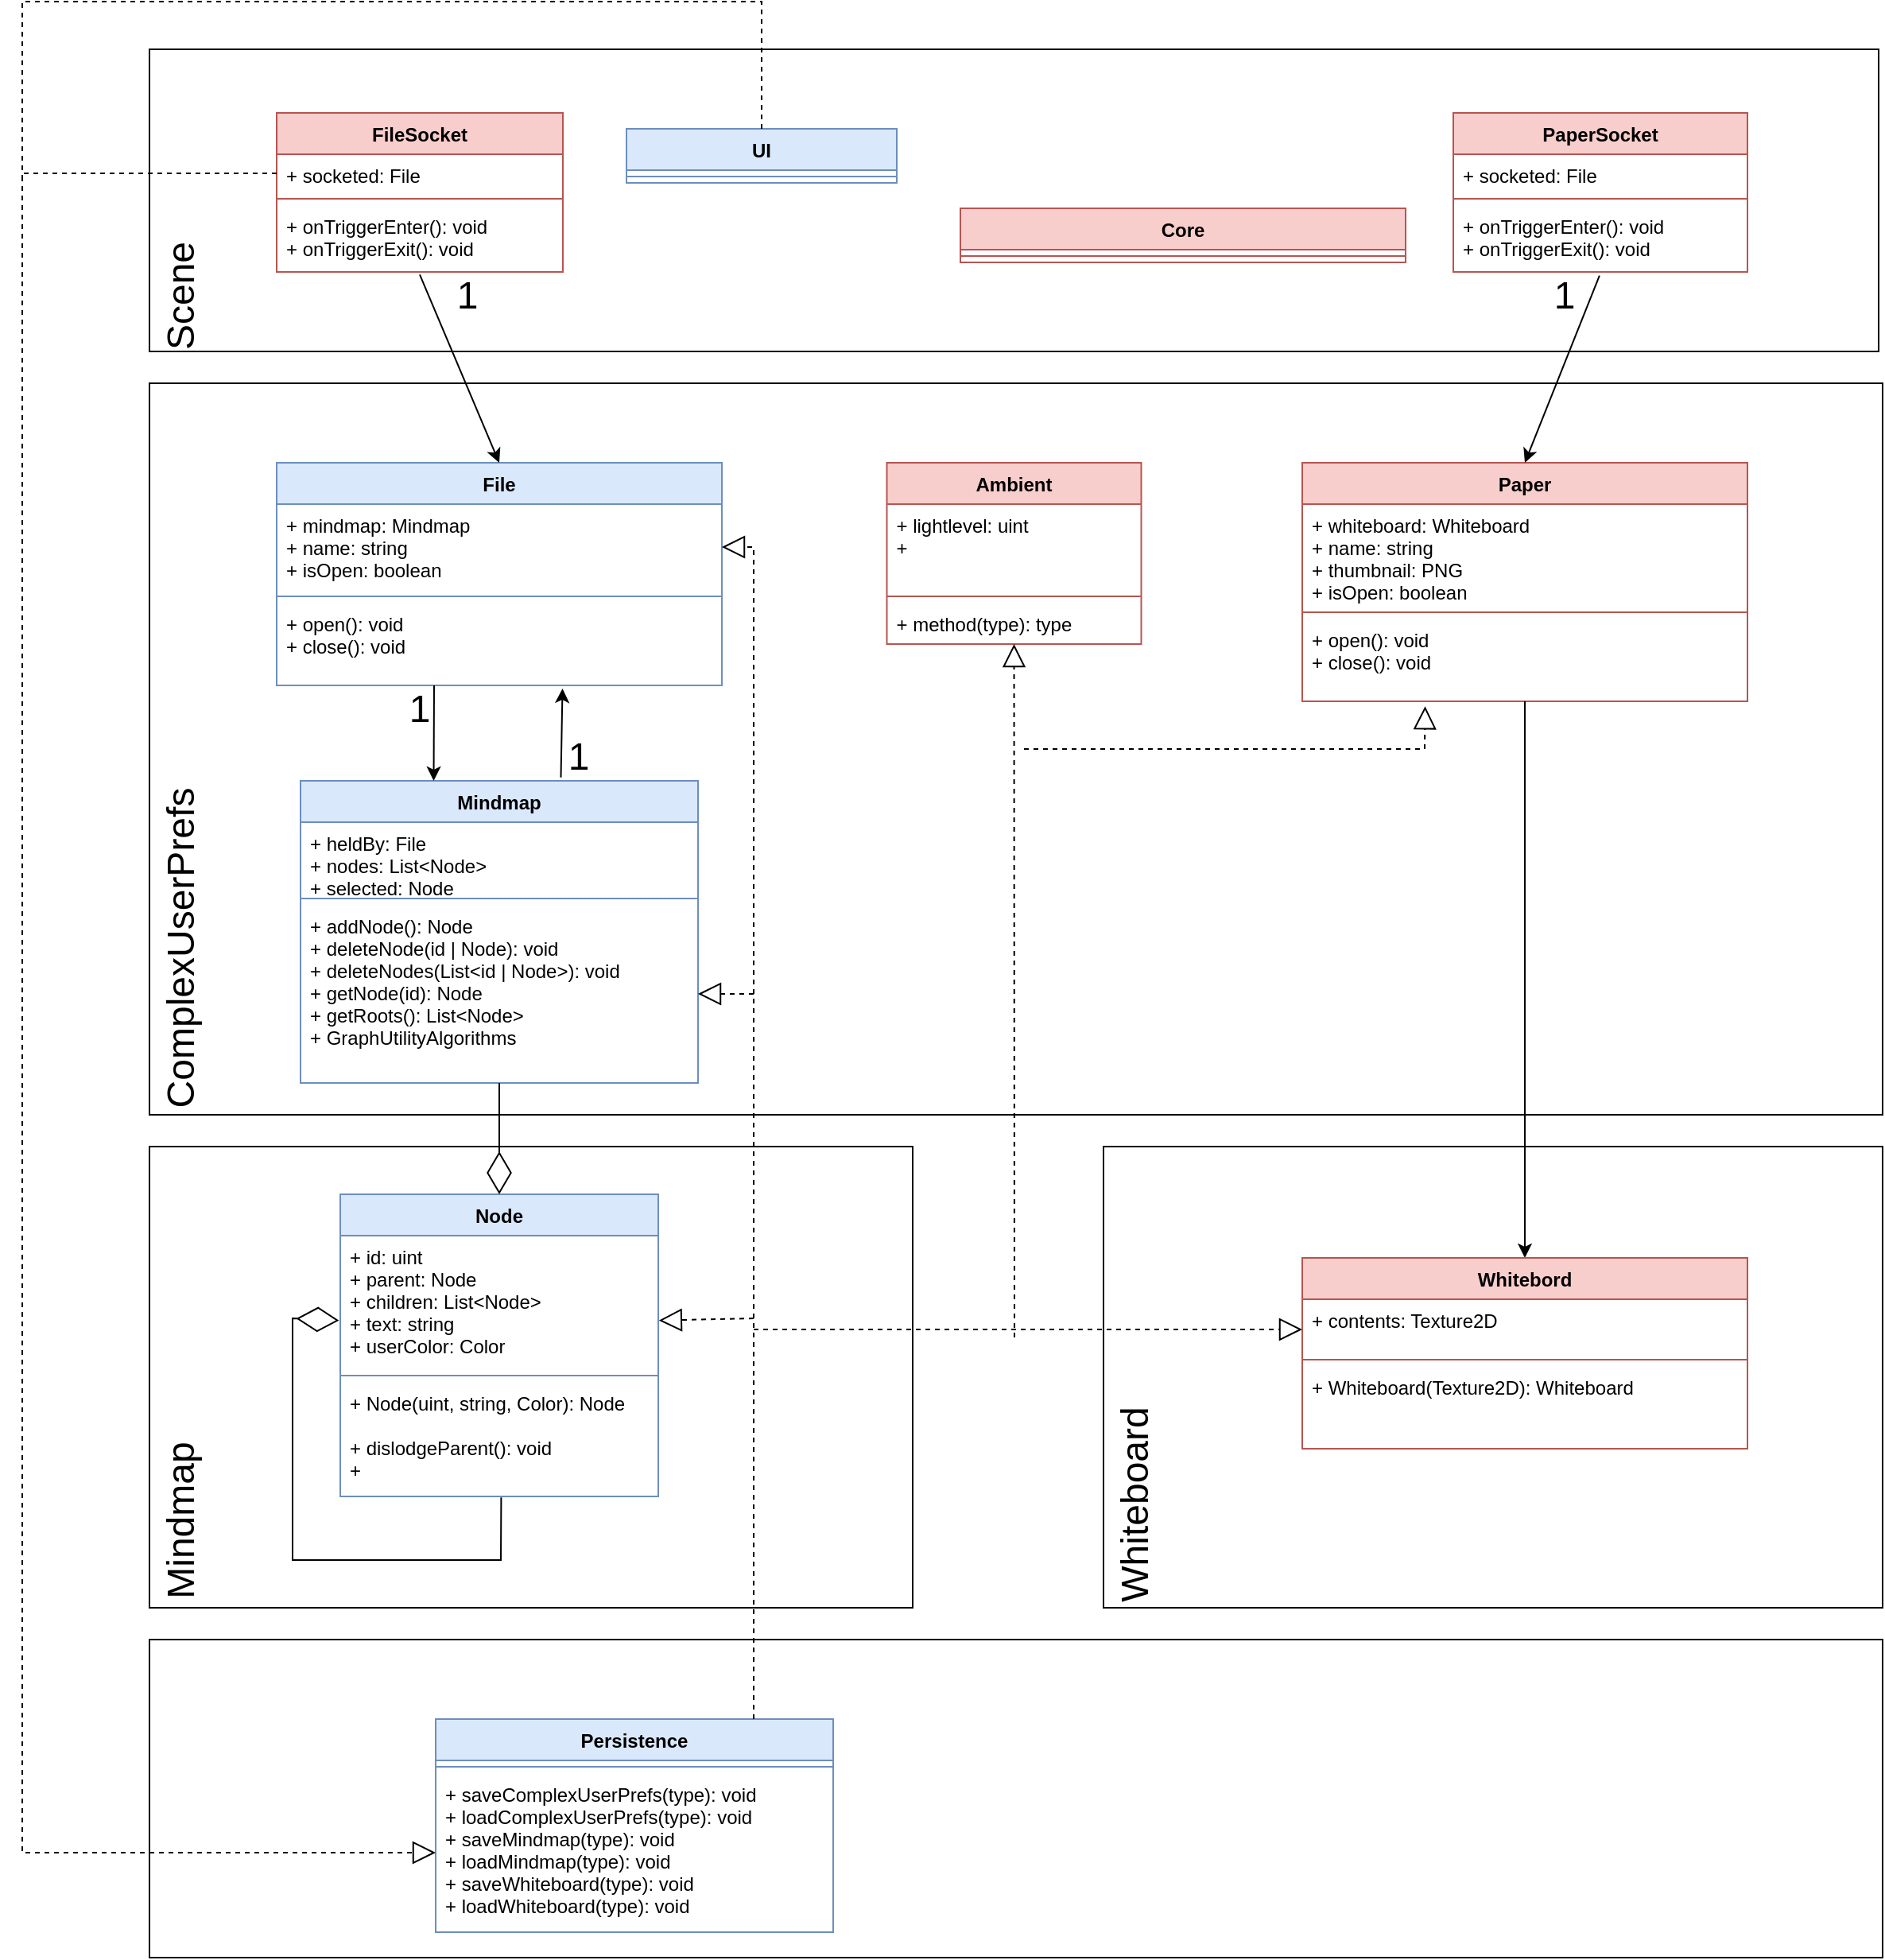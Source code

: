 <mxfile version="20.8.16" type="device"><diagram name="Page-1" id="mqAECYGjaY4dFvZfZRNL"><mxGraphModel dx="1990" dy="1212" grid="1" gridSize="10" guides="1" tooltips="1" connect="1" arrows="1" fold="1" page="0" pageScale="1" pageWidth="1200" pageHeight="1920" math="0" shadow="0"><root><mxCell id="0"/><mxCell id="1" parent="0"/><mxCell id="bg4pKxaZYNt5qQSzROH3-99" value="" style="rounded=0;whiteSpace=wrap;html=1;fontSize=12;" parent="1" vertex="1"><mxGeometry x="40" y="1060" width="1090" height="200" as="geometry"/></mxCell><mxCell id="bg4pKxaZYNt5qQSzROH3-43" value="" style="rounded=0;whiteSpace=wrap;html=1;fontSize=24;" parent="1" vertex="1"><mxGeometry x="40" y="750" width="480" height="290" as="geometry"/></mxCell><mxCell id="bg4pKxaZYNt5qQSzROH3-41" value="" style="rounded=0;whiteSpace=wrap;html=1;fontSize=24;" parent="1" vertex="1"><mxGeometry x="40" y="270" width="1090" height="460" as="geometry"/></mxCell><mxCell id="bg4pKxaZYNt5qQSzROH3-39" value="" style="rounded=0;whiteSpace=wrap;html=1;fontSize=24;" parent="1" vertex="1"><mxGeometry x="40" y="60" width="1087.5" height="190" as="geometry"/></mxCell><mxCell id="bg4pKxaZYNt5qQSzROH3-1" value="Persistence" style="swimlane;fontStyle=1;align=center;verticalAlign=top;childLayout=stackLayout;horizontal=1;startSize=26;horizontalStack=0;resizeParent=1;resizeParentMax=0;resizeLast=0;collapsible=1;marginBottom=0;fillColor=#dae8fc;strokeColor=#6c8ebf;" parent="1" vertex="1"><mxGeometry x="220" y="1110" width="250" height="134" as="geometry"/></mxCell><mxCell id="bg4pKxaZYNt5qQSzROH3-3" value="" style="line;strokeWidth=1;fillColor=none;align=left;verticalAlign=middle;spacingTop=-1;spacingLeft=3;spacingRight=3;rotatable=0;labelPosition=right;points=[];portConstraint=eastwest;strokeColor=inherit;" parent="bg4pKxaZYNt5qQSzROH3-1" vertex="1"><mxGeometry y="26" width="250" height="8" as="geometry"/></mxCell><mxCell id="bg4pKxaZYNt5qQSzROH3-4" value="+ saveComplexUserPrefs(type): void&#10;+ loadComplexUserPrefs(type): void&#10;+ saveMindmap(type): void&#10;+ loadMindmap(type): void&#10;+ saveWhiteboard(type): void&#10;+ loadWhiteboard(type): void" style="text;strokeColor=none;fillColor=none;align=left;verticalAlign=top;spacingLeft=4;spacingRight=4;overflow=hidden;rotatable=0;points=[[0,0.5],[1,0.5]];portConstraint=eastwest;" parent="bg4pKxaZYNt5qQSzROH3-1" vertex="1"><mxGeometry y="34" width="250" height="100" as="geometry"/></mxCell><mxCell id="bg4pKxaZYNt5qQSzROH3-5" value="File" style="swimlane;fontStyle=1;align=center;verticalAlign=top;childLayout=stackLayout;horizontal=1;startSize=26;horizontalStack=0;resizeParent=1;resizeParentMax=0;resizeLast=0;collapsible=1;marginBottom=0;fillColor=#dae8fc;strokeColor=#6c8ebf;" parent="1" vertex="1"><mxGeometry x="120" y="320" width="280" height="140" as="geometry"/></mxCell><mxCell id="bg4pKxaZYNt5qQSzROH3-6" value="+ mindmap: Mindmap&#10;+ name: string&#10;+ isOpen: boolean&#10;" style="text;strokeColor=none;fillColor=none;align=left;verticalAlign=top;spacingLeft=4;spacingRight=4;overflow=hidden;rotatable=0;points=[[0,0.5],[1,0.5]];portConstraint=eastwest;" parent="bg4pKxaZYNt5qQSzROH3-5" vertex="1"><mxGeometry y="26" width="280" height="54" as="geometry"/></mxCell><mxCell id="bg4pKxaZYNt5qQSzROH3-7" value="" style="line;strokeWidth=1;fillColor=none;align=left;verticalAlign=middle;spacingTop=-1;spacingLeft=3;spacingRight=3;rotatable=0;labelPosition=right;points=[];portConstraint=eastwest;strokeColor=inherit;" parent="bg4pKxaZYNt5qQSzROH3-5" vertex="1"><mxGeometry y="80" width="280" height="8" as="geometry"/></mxCell><mxCell id="bg4pKxaZYNt5qQSzROH3-8" value="+ open(): void&#10;+ close(): void&#10;" style="text;strokeColor=none;fillColor=none;align=left;verticalAlign=top;spacingLeft=4;spacingRight=4;overflow=hidden;rotatable=0;points=[[0,0.5],[1,0.5]];portConstraint=eastwest;" parent="bg4pKxaZYNt5qQSzROH3-5" vertex="1"><mxGeometry y="88" width="280" height="52" as="geometry"/></mxCell><mxCell id="bg4pKxaZYNt5qQSzROH3-9" value="FileSocket" style="swimlane;fontStyle=1;align=center;verticalAlign=top;childLayout=stackLayout;horizontal=1;startSize=26;horizontalStack=0;resizeParent=1;resizeParentMax=0;resizeLast=0;collapsible=1;marginBottom=0;fillColor=#f8cecc;strokeColor=#b85450;" parent="1" vertex="1"><mxGeometry x="120" y="100" width="180" height="100" as="geometry"/></mxCell><mxCell id="bg4pKxaZYNt5qQSzROH3-10" value="+ socketed: File" style="text;strokeColor=none;fillColor=none;align=left;verticalAlign=top;spacingLeft=4;spacingRight=4;overflow=hidden;rotatable=0;points=[[0,0.5],[1,0.5]];portConstraint=eastwest;" parent="bg4pKxaZYNt5qQSzROH3-9" vertex="1"><mxGeometry y="26" width="180" height="24" as="geometry"/></mxCell><mxCell id="bg4pKxaZYNt5qQSzROH3-11" value="" style="line;strokeWidth=1;fillColor=none;align=left;verticalAlign=middle;spacingTop=-1;spacingLeft=3;spacingRight=3;rotatable=0;labelPosition=right;points=[];portConstraint=eastwest;strokeColor=inherit;" parent="bg4pKxaZYNt5qQSzROH3-9" vertex="1"><mxGeometry y="50" width="180" height="8" as="geometry"/></mxCell><mxCell id="bg4pKxaZYNt5qQSzROH3-12" value="+ onTriggerEnter(): void&#10;+ onTriggerExit(): void" style="text;strokeColor=none;fillColor=none;align=left;verticalAlign=top;spacingLeft=4;spacingRight=4;overflow=hidden;rotatable=0;points=[[0,0.5],[1,0.5]];portConstraint=eastwest;" parent="bg4pKxaZYNt5qQSzROH3-9" vertex="1"><mxGeometry y="58" width="180" height="42" as="geometry"/></mxCell><mxCell id="bg4pKxaZYNt5qQSzROH3-13" value="Mindmap" style="swimlane;fontStyle=1;align=center;verticalAlign=top;childLayout=stackLayout;horizontal=1;startSize=26;horizontalStack=0;resizeParent=1;resizeParentMax=0;resizeLast=0;collapsible=1;marginBottom=0;fillColor=#dae8fc;strokeColor=#6c8ebf;" parent="1" vertex="1"><mxGeometry x="135" y="520" width="250" height="190" as="geometry"/></mxCell><mxCell id="bg4pKxaZYNt5qQSzROH3-14" value="+ heldBy: File&#10;+ nodes: List&lt;Node&gt;&#10;+ selected: Node" style="text;strokeColor=none;fillColor=none;align=left;verticalAlign=top;spacingLeft=4;spacingRight=4;overflow=hidden;rotatable=0;points=[[0,0.5],[1,0.5]];portConstraint=eastwest;" parent="bg4pKxaZYNt5qQSzROH3-13" vertex="1"><mxGeometry y="26" width="250" height="44" as="geometry"/></mxCell><mxCell id="bg4pKxaZYNt5qQSzROH3-15" value="" style="line;strokeWidth=1;fillColor=none;align=left;verticalAlign=middle;spacingTop=-1;spacingLeft=3;spacingRight=3;rotatable=0;labelPosition=right;points=[];portConstraint=eastwest;strokeColor=inherit;" parent="bg4pKxaZYNt5qQSzROH3-13" vertex="1"><mxGeometry y="70" width="250" height="8" as="geometry"/></mxCell><mxCell id="bg4pKxaZYNt5qQSzROH3-16" value="+ addNode(): Node&#10;+ deleteNode(id | Node): void&#10;+ deleteNodes(List&lt;id | Node&gt;): void&#10;+ getNode(id): Node&#10;+ getRoots(): List&lt;Node&gt;&#10;+ GraphUtilityAlgorithms" style="text;strokeColor=none;fillColor=none;align=left;verticalAlign=top;spacingLeft=4;spacingRight=4;overflow=hidden;rotatable=0;points=[[0,0.5],[1,0.5]];portConstraint=eastwest;" parent="bg4pKxaZYNt5qQSzROH3-13" vertex="1"><mxGeometry y="78" width="250" height="112" as="geometry"/></mxCell><mxCell id="bg4pKxaZYNt5qQSzROH3-18" value="Node" style="swimlane;fontStyle=1;align=center;verticalAlign=top;childLayout=stackLayout;horizontal=1;startSize=26;horizontalStack=0;resizeParent=1;resizeParentMax=0;resizeLast=0;collapsible=1;marginBottom=0;fillColor=#dae8fc;strokeColor=#6c8ebf;" parent="1" vertex="1"><mxGeometry x="160" y="780" width="200" height="190" as="geometry"/></mxCell><mxCell id="bg4pKxaZYNt5qQSzROH3-19" value="+ id: uint&#10;+ parent: Node&#10;+ children: List&lt;Node&gt;&#10;+ text: string&#10;+ userColor: Color" style="text;strokeColor=none;fillColor=none;align=left;verticalAlign=top;spacingLeft=4;spacingRight=4;overflow=hidden;rotatable=0;points=[[0,0.5],[1,0.5]];portConstraint=eastwest;" parent="bg4pKxaZYNt5qQSzROH3-18" vertex="1"><mxGeometry y="26" width="200" height="84" as="geometry"/></mxCell><mxCell id="bg4pKxaZYNt5qQSzROH3-20" value="" style="line;strokeWidth=1;fillColor=none;align=left;verticalAlign=middle;spacingTop=-1;spacingLeft=3;spacingRight=3;rotatable=0;labelPosition=right;points=[];portConstraint=eastwest;strokeColor=inherit;" parent="bg4pKxaZYNt5qQSzROH3-18" vertex="1"><mxGeometry y="110" width="200" height="8" as="geometry"/></mxCell><mxCell id="bg4pKxaZYNt5qQSzROH3-21" value="+ Node(uint, string, Color): Node&#10;&#10;+ dislodgeParent(): void&#10;+" style="text;strokeColor=none;fillColor=none;align=left;verticalAlign=top;spacingLeft=4;spacingRight=4;overflow=hidden;rotatable=0;points=[[0,0.5],[1,0.5]];portConstraint=eastwest;" parent="bg4pKxaZYNt5qQSzROH3-18" vertex="1"><mxGeometry y="118" width="200" height="72" as="geometry"/></mxCell><mxCell id="bg4pKxaZYNt5qQSzROH3-57" value="" style="endArrow=diamondThin;endFill=0;endSize=24;html=1;rounded=0;fontSize=12;entryX=-0.004;entryY=0.635;entryDx=0;entryDy=0;exitX=0.506;exitY=1.008;exitDx=0;exitDy=0;exitPerimeter=0;entryPerimeter=0;" parent="bg4pKxaZYNt5qQSzROH3-18" source="bg4pKxaZYNt5qQSzROH3-21" target="bg4pKxaZYNt5qQSzROH3-19" edge="1"><mxGeometry width="160" relative="1" as="geometry"><mxPoint x="330" y="-200" as="sourcePoint"/><mxPoint x="490" y="-200" as="targetPoint"/><Array as="points"><mxPoint x="101" y="230"/><mxPoint x="-30" y="230"/><mxPoint x="-30" y="78"/></Array></mxGeometry></mxCell><mxCell id="bg4pKxaZYNt5qQSzROH3-22" value="" style="endArrow=classic;html=1;rounded=0;exitX=0.5;exitY=1.04;exitDx=0;exitDy=0;exitPerimeter=0;entryX=0.5;entryY=0;entryDx=0;entryDy=0;" parent="1" source="bg4pKxaZYNt5qQSzROH3-12" target="bg4pKxaZYNt5qQSzROH3-5" edge="1"><mxGeometry width="50" height="50" relative="1" as="geometry"><mxPoint x="-90" y="440" as="sourcePoint"/><mxPoint x="-40" y="390" as="targetPoint"/></mxGeometry></mxCell><mxCell id="bg4pKxaZYNt5qQSzROH3-25" value="" style="endArrow=classic;html=1;rounded=0;entryX=0.335;entryY=0;entryDx=0;entryDy=0;entryPerimeter=0;" parent="1" target="bg4pKxaZYNt5qQSzROH3-13" edge="1"><mxGeometry width="50" height="50" relative="1" as="geometry"><mxPoint x="219" y="460" as="sourcePoint"/><mxPoint x="320" y="520" as="targetPoint"/></mxGeometry></mxCell><mxCell id="bg4pKxaZYNt5qQSzROH3-26" value="" style="endArrow=classic;html=1;rounded=0;exitX=0.655;exitY=-0.011;exitDx=0;exitDy=0;exitPerimeter=0;entryX=0.642;entryY=1.039;entryDx=0;entryDy=0;entryPerimeter=0;" parent="1" source="bg4pKxaZYNt5qQSzROH3-13" target="bg4pKxaZYNt5qQSzROH3-8" edge="1"><mxGeometry width="50" height="50" relative="1" as="geometry"><mxPoint x="270" y="470" as="sourcePoint"/><mxPoint x="320" y="420" as="targetPoint"/></mxGeometry></mxCell><mxCell id="bg4pKxaZYNt5qQSzROH3-34" value="&lt;font style=&quot;font-size: 24px;&quot;&gt;1&lt;/font&gt;" style="text;html=1;strokeColor=none;fillColor=none;align=center;verticalAlign=middle;whiteSpace=wrap;rounded=0;" parent="1" vertex="1"><mxGeometry x="280" y="490" width="60" height="30" as="geometry"/></mxCell><mxCell id="bg4pKxaZYNt5qQSzROH3-35" value="&lt;font style=&quot;font-size: 24px;&quot;&gt;1&lt;/font&gt;" style="text;html=1;strokeColor=none;fillColor=none;align=center;verticalAlign=middle;whiteSpace=wrap;rounded=0;" parent="1" vertex="1"><mxGeometry x="180" y="460" width="60" height="30" as="geometry"/></mxCell><mxCell id="bg4pKxaZYNt5qQSzROH3-37" value="&lt;font style=&quot;font-size: 24px;&quot;&gt;1&lt;/font&gt;" style="text;html=1;strokeColor=none;fillColor=none;align=center;verticalAlign=middle;whiteSpace=wrap;rounded=0;" parent="1" vertex="1"><mxGeometry x="210" y="200" width="60" height="30" as="geometry"/></mxCell><mxCell id="bg4pKxaZYNt5qQSzROH3-40" value="Scene" style="text;html=1;strokeColor=none;fillColor=none;align=center;verticalAlign=middle;whiteSpace=wrap;rounded=0;fontSize=24;rotation=-90;" parent="1" vertex="1"><mxGeometry x="30" y="200" width="60" height="30" as="geometry"/></mxCell><mxCell id="bg4pKxaZYNt5qQSzROH3-42" value="ComplexUserPrefs" style="text;html=1;strokeColor=none;fillColor=none;align=center;verticalAlign=middle;whiteSpace=wrap;rounded=0;fontSize=24;rotation=-90;" parent="1" vertex="1"><mxGeometry x="30" y="610" width="60" height="30" as="geometry"/></mxCell><mxCell id="bg4pKxaZYNt5qQSzROH3-46" value="Mindmap" style="text;html=1;strokeColor=none;fillColor=none;align=center;verticalAlign=middle;whiteSpace=wrap;rounded=0;fontSize=24;rotation=-90;" parent="1" vertex="1"><mxGeometry x="30" y="970" width="60" height="30" as="geometry"/></mxCell><mxCell id="bg4pKxaZYNt5qQSzROH3-47" value="UI" style="swimlane;fontStyle=1;align=center;verticalAlign=top;childLayout=stackLayout;horizontal=1;startSize=26;horizontalStack=0;resizeParent=1;resizeParentMax=0;resizeLast=0;collapsible=1;marginBottom=0;fontSize=12;fillColor=#dae8fc;strokeColor=#6c8ebf;" parent="1" vertex="1"><mxGeometry x="340" y="110" width="170" height="34" as="geometry"/></mxCell><mxCell id="bg4pKxaZYNt5qQSzROH3-49" value="" style="line;strokeWidth=1;fillColor=none;align=left;verticalAlign=middle;spacingTop=-1;spacingLeft=3;spacingRight=3;rotatable=0;labelPosition=right;points=[];portConstraint=eastwest;strokeColor=inherit;fontSize=12;" parent="bg4pKxaZYNt5qQSzROH3-47" vertex="1"><mxGeometry y="26" width="170" height="8" as="geometry"/></mxCell><mxCell id="bg4pKxaZYNt5qQSzROH3-56" value="" style="endArrow=diamondThin;endFill=0;endSize=24;html=1;rounded=0;fontSize=12;" parent="1" target="bg4pKxaZYNt5qQSzROH3-18" edge="1"><mxGeometry width="160" relative="1" as="geometry"><mxPoint x="260" y="710" as="sourcePoint"/><mxPoint x="650" y="470" as="targetPoint"/></mxGeometry></mxCell><mxCell id="bg4pKxaZYNt5qQSzROH3-58" value="Ambient" style="swimlane;fontStyle=1;align=center;verticalAlign=top;childLayout=stackLayout;horizontal=1;startSize=26;horizontalStack=0;resizeParent=1;resizeParentMax=0;resizeLast=0;collapsible=1;marginBottom=0;fontSize=12;fillColor=#f8cecc;strokeColor=#b85450;" parent="1" vertex="1"><mxGeometry x="503.75" y="320" width="160" height="114" as="geometry"/></mxCell><mxCell id="bg4pKxaZYNt5qQSzROH3-59" value="+ lightlevel: uint&#10;+ " style="text;strokeColor=none;fillColor=none;align=left;verticalAlign=top;spacingLeft=4;spacingRight=4;overflow=hidden;rotatable=0;points=[[0,0.5],[1,0.5]];portConstraint=eastwest;fontSize=12;" parent="bg4pKxaZYNt5qQSzROH3-58" vertex="1"><mxGeometry y="26" width="160" height="54" as="geometry"/></mxCell><mxCell id="bg4pKxaZYNt5qQSzROH3-60" value="" style="line;strokeWidth=1;fillColor=none;align=left;verticalAlign=middle;spacingTop=-1;spacingLeft=3;spacingRight=3;rotatable=0;labelPosition=right;points=[];portConstraint=eastwest;strokeColor=inherit;fontSize=12;" parent="bg4pKxaZYNt5qQSzROH3-58" vertex="1"><mxGeometry y="80" width="160" height="8" as="geometry"/></mxCell><mxCell id="bg4pKxaZYNt5qQSzROH3-61" value="+ method(type): type" style="text;strokeColor=none;fillColor=none;align=left;verticalAlign=top;spacingLeft=4;spacingRight=4;overflow=hidden;rotatable=0;points=[[0,0.5],[1,0.5]];portConstraint=eastwest;fontSize=12;" parent="bg4pKxaZYNt5qQSzROH3-58" vertex="1"><mxGeometry y="88" width="160" height="26" as="geometry"/></mxCell><mxCell id="bg4pKxaZYNt5qQSzROH3-70" value="" style="rounded=0;whiteSpace=wrap;html=1;fontSize=24;" parent="1" vertex="1"><mxGeometry x="640" y="750" width="490" height="290" as="geometry"/></mxCell><mxCell id="bg4pKxaZYNt5qQSzROH3-91" value="Paper" style="swimlane;fontStyle=1;align=center;verticalAlign=top;childLayout=stackLayout;horizontal=1;startSize=26;horizontalStack=0;resizeParent=1;resizeParentMax=0;resizeLast=0;collapsible=1;marginBottom=0;fillColor=#f8cecc;strokeColor=#b85450;" parent="1" vertex="1"><mxGeometry x="765" y="320" width="280" height="150" as="geometry"/></mxCell><mxCell id="bg4pKxaZYNt5qQSzROH3-92" value="+ whiteboard: Whiteboard&#10;+ name: string&#10;+ thumbnail: PNG&#10;+ isOpen: boolean&#10;" style="text;strokeColor=none;fillColor=none;align=left;verticalAlign=top;spacingLeft=4;spacingRight=4;overflow=hidden;rotatable=0;points=[[0,0.5],[1,0.5]];portConstraint=eastwest;" parent="bg4pKxaZYNt5qQSzROH3-91" vertex="1"><mxGeometry y="26" width="280" height="64" as="geometry"/></mxCell><mxCell id="bg4pKxaZYNt5qQSzROH3-93" value="" style="line;strokeWidth=1;fillColor=none;align=left;verticalAlign=middle;spacingTop=-1;spacingLeft=3;spacingRight=3;rotatable=0;labelPosition=right;points=[];portConstraint=eastwest;strokeColor=inherit;" parent="bg4pKxaZYNt5qQSzROH3-91" vertex="1"><mxGeometry y="90" width="280" height="8" as="geometry"/></mxCell><mxCell id="bg4pKxaZYNt5qQSzROH3-94" value="+ open(): void&#10;+ close(): void&#10;" style="text;strokeColor=none;fillColor=none;align=left;verticalAlign=top;spacingLeft=4;spacingRight=4;overflow=hidden;rotatable=0;points=[[0,0.5],[1,0.5]];portConstraint=eastwest;" parent="bg4pKxaZYNt5qQSzROH3-91" vertex="1"><mxGeometry y="98" width="280" height="52" as="geometry"/></mxCell><mxCell id="bg4pKxaZYNt5qQSzROH3-95" value="" style="endArrow=classic;html=1;rounded=0;fontSize=12;entryX=0.5;entryY=0;entryDx=0;entryDy=0;exitX=0.497;exitY=1.054;exitDx=0;exitDy=0;exitPerimeter=0;" parent="1" source="5bAJ37tedWX_n3wZEFlj-4" target="bg4pKxaZYNt5qQSzROH3-91" edge="1"><mxGeometry width="50" height="50" relative="1" as="geometry"><mxPoint x="634" y="205" as="sourcePoint"/><mxPoint x="680" y="370" as="targetPoint"/></mxGeometry></mxCell><mxCell id="bg4pKxaZYNt5qQSzROH3-96" value="" style="endArrow=classic;html=1;rounded=0;fontSize=12;entryX=0.5;entryY=0;entryDx=0;entryDy=0;" parent="1" source="bg4pKxaZYNt5qQSzROH3-94" edge="1"><mxGeometry width="50" height="50" relative="1" as="geometry"><mxPoint x="630" y="420" as="sourcePoint"/><mxPoint x="905" y="820" as="targetPoint"/></mxGeometry></mxCell><mxCell id="bg4pKxaZYNt5qQSzROH3-100" value="&lt;font style=&quot;font-size: 24px;&quot;&gt;Whiteboard&lt;/font&gt;" style="text;html=1;strokeColor=none;fillColor=none;align=center;verticalAlign=middle;whiteSpace=wrap;rounded=0;fontSize=12;rotation=-90;" parent="1" vertex="1"><mxGeometry x="630" y="960" width="60" height="30" as="geometry"/></mxCell><mxCell id="bg4pKxaZYNt5qQSzROH3-104" value="" style="endArrow=block;dashed=1;endFill=0;endSize=12;html=1;rounded=0;fontSize=24;entryX=1.002;entryY=0.635;entryDx=0;entryDy=0;entryPerimeter=0;" parent="1" target="bg4pKxaZYNt5qQSzROH3-19" edge="1"><mxGeometry width="160" relative="1" as="geometry"><mxPoint x="420" y="1110" as="sourcePoint"/><mxPoint x="640" y="740" as="targetPoint"/><Array as="points"><mxPoint x="420" y="858"/></Array></mxGeometry></mxCell><mxCell id="bg4pKxaZYNt5qQSzROH3-105" value="" style="endArrow=block;dashed=1;endFill=0;endSize=12;html=1;rounded=0;fontSize=24;entryX=1;entryY=0.5;entryDx=0;entryDy=0;" parent="1" target="bg4pKxaZYNt5qQSzROH3-16" edge="1"><mxGeometry width="160" relative="1" as="geometry"><mxPoint x="420" y="1110" as="sourcePoint"/><mxPoint x="640" y="740" as="targetPoint"/><Array as="points"><mxPoint x="420" y="654"/></Array></mxGeometry></mxCell><mxCell id="bg4pKxaZYNt5qQSzROH3-106" value="" style="endArrow=block;dashed=1;endFill=0;endSize=12;html=1;rounded=0;fontSize=24;entryX=1;entryY=0.5;entryDx=0;entryDy=0;" parent="1" target="bg4pKxaZYNt5qQSzROH3-6" edge="1"><mxGeometry width="160" relative="1" as="geometry"><mxPoint x="420" y="1110" as="sourcePoint"/><mxPoint x="640" y="640" as="targetPoint"/><Array as="points"><mxPoint x="420" y="373"/></Array></mxGeometry></mxCell><mxCell id="bg4pKxaZYNt5qQSzROH3-107" value="" style="endArrow=block;dashed=1;endFill=0;endSize=12;html=1;rounded=0;fontSize=24;entryX=0;entryY=0.5;entryDx=0;entryDy=0;" parent="1" edge="1"><mxGeometry width="160" relative="1" as="geometry"><mxPoint x="420" y="865" as="sourcePoint"/><mxPoint x="765" y="865" as="targetPoint"/></mxGeometry></mxCell><mxCell id="bg4pKxaZYNt5qQSzROH3-108" value="" style="endArrow=block;dashed=1;endFill=0;endSize=12;html=1;rounded=0;fontSize=24;" parent="1" target="bg4pKxaZYNt5qQSzROH3-61" edge="1"><mxGeometry width="160" relative="1" as="geometry"><mxPoint x="584" y="870" as="sourcePoint"/><mxPoint x="640" y="820" as="targetPoint"/></mxGeometry></mxCell><mxCell id="bg4pKxaZYNt5qQSzROH3-112" value="" style="endArrow=block;dashed=1;endFill=0;endSize=12;html=1;rounded=0;fontSize=24;entryX=0.276;entryY=1.06;entryDx=0;entryDy=0;entryPerimeter=0;" parent="1" target="bg4pKxaZYNt5qQSzROH3-94" edge="1"><mxGeometry width="160" relative="1" as="geometry"><mxPoint x="590" y="500" as="sourcePoint"/><mxPoint x="430" y="550" as="targetPoint"/><Array as="points"><mxPoint x="842" y="500"/></Array></mxGeometry></mxCell><mxCell id="bg4pKxaZYNt5qQSzROH3-114" value="" style="endArrow=block;dashed=1;endFill=0;endSize=12;html=1;rounded=0;fontSize=24;exitX=0;exitY=0.5;exitDx=0;exitDy=0;entryX=0;entryY=0.5;entryDx=0;entryDy=0;" parent="1" source="bg4pKxaZYNt5qQSzROH3-10" target="bg4pKxaZYNt5qQSzROH3-4" edge="1"><mxGeometry width="160" relative="1" as="geometry"><mxPoint x="270" y="560" as="sourcePoint"/><mxPoint x="-40" y="1210" as="targetPoint"/><Array as="points"><mxPoint x="-40" y="138"/><mxPoint x="-40" y="560"/><mxPoint x="-40" y="1194"/></Array></mxGeometry></mxCell><mxCell id="5bAJ37tedWX_n3wZEFlj-1" value="PaperSocket" style="swimlane;fontStyle=1;align=center;verticalAlign=top;childLayout=stackLayout;horizontal=1;startSize=26;horizontalStack=0;resizeParent=1;resizeParentMax=0;resizeLast=0;collapsible=1;marginBottom=0;fillColor=#f8cecc;strokeColor=#b85450;" parent="1" vertex="1"><mxGeometry x="860" y="100" width="185" height="100" as="geometry"/></mxCell><mxCell id="5bAJ37tedWX_n3wZEFlj-2" value="+ socketed: File" style="text;strokeColor=none;fillColor=none;align=left;verticalAlign=top;spacingLeft=4;spacingRight=4;overflow=hidden;rotatable=0;points=[[0,0.5],[1,0.5]];portConstraint=eastwest;" parent="5bAJ37tedWX_n3wZEFlj-1" vertex="1"><mxGeometry y="26" width="185" height="24" as="geometry"/></mxCell><mxCell id="5bAJ37tedWX_n3wZEFlj-3" value="" style="line;strokeWidth=1;fillColor=none;align=left;verticalAlign=middle;spacingTop=-1;spacingLeft=3;spacingRight=3;rotatable=0;labelPosition=right;points=[];portConstraint=eastwest;strokeColor=inherit;" parent="5bAJ37tedWX_n3wZEFlj-1" vertex="1"><mxGeometry y="50" width="185" height="8" as="geometry"/></mxCell><mxCell id="5bAJ37tedWX_n3wZEFlj-4" value="+ onTriggerEnter(): void&#10;+ onTriggerExit(): void" style="text;strokeColor=none;fillColor=none;align=left;verticalAlign=top;spacingLeft=4;spacingRight=4;overflow=hidden;rotatable=0;points=[[0,0.5],[1,0.5]];portConstraint=eastwest;" parent="5bAJ37tedWX_n3wZEFlj-1" vertex="1"><mxGeometry y="58" width="185" height="42" as="geometry"/></mxCell><mxCell id="5bAJ37tedWX_n3wZEFlj-5" value="Whitebord" style="swimlane;fontStyle=1;align=center;verticalAlign=top;childLayout=stackLayout;horizontal=1;startSize=26;horizontalStack=0;resizeParent=1;resizeParentMax=0;resizeLast=0;collapsible=1;marginBottom=0;fillColor=#f8cecc;strokeColor=#b85450;" parent="1" vertex="1"><mxGeometry x="765" y="820" width="280" height="120" as="geometry"/></mxCell><mxCell id="5bAJ37tedWX_n3wZEFlj-6" value="+ contents: Texture2D" style="text;strokeColor=none;fillColor=none;align=left;verticalAlign=top;spacingLeft=4;spacingRight=4;overflow=hidden;rotatable=0;points=[[0,0.5],[1,0.5]];portConstraint=eastwest;" parent="5bAJ37tedWX_n3wZEFlj-5" vertex="1"><mxGeometry y="26" width="280" height="34" as="geometry"/></mxCell><mxCell id="5bAJ37tedWX_n3wZEFlj-7" value="" style="line;strokeWidth=1;fillColor=none;align=left;verticalAlign=middle;spacingTop=-1;spacingLeft=3;spacingRight=3;rotatable=0;labelPosition=right;points=[];portConstraint=eastwest;strokeColor=inherit;" parent="5bAJ37tedWX_n3wZEFlj-5" vertex="1"><mxGeometry y="60" width="280" height="8" as="geometry"/></mxCell><mxCell id="5bAJ37tedWX_n3wZEFlj-8" value="+ Whiteboard(Texture2D): Whiteboard" style="text;strokeColor=none;fillColor=none;align=left;verticalAlign=top;spacingLeft=4;spacingRight=4;overflow=hidden;rotatable=0;points=[[0,0.5],[1,0.5]];portConstraint=eastwest;" parent="5bAJ37tedWX_n3wZEFlj-5" vertex="1"><mxGeometry y="68" width="280" height="52" as="geometry"/></mxCell><mxCell id="8vYB98F2dkK8agn2jexs-1" value="&lt;font style=&quot;font-size: 24px;&quot;&gt;1&lt;/font&gt;" style="text;html=1;strokeColor=none;fillColor=none;align=center;verticalAlign=middle;whiteSpace=wrap;rounded=0;" vertex="1" parent="1"><mxGeometry x="900" y="200" width="60" height="30" as="geometry"/></mxCell><mxCell id="8vYB98F2dkK8agn2jexs-2" value="Core" style="swimlane;fontStyle=1;align=center;verticalAlign=top;childLayout=stackLayout;horizontal=1;startSize=26;horizontalStack=0;resizeParent=1;resizeParentMax=0;resizeLast=0;collapsible=1;marginBottom=0;fillColor=#f8cecc;strokeColor=#b85450;" vertex="1" parent="1"><mxGeometry x="550" y="160" width="280" height="34" as="geometry"/></mxCell><mxCell id="8vYB98F2dkK8agn2jexs-4" value="" style="line;strokeWidth=1;fillColor=none;align=left;verticalAlign=middle;spacingTop=-1;spacingLeft=3;spacingRight=3;rotatable=0;labelPosition=right;points=[];portConstraint=eastwest;strokeColor=inherit;" vertex="1" parent="8vYB98F2dkK8agn2jexs-2"><mxGeometry y="26" width="280" height="8" as="geometry"/></mxCell><mxCell id="8vYB98F2dkK8agn2jexs-8" value="" style="endArrow=none;dashed=1;html=1;rounded=0;exitX=0.5;exitY=0;exitDx=0;exitDy=0;" edge="1" parent="1" source="bg4pKxaZYNt5qQSzROH3-47"><mxGeometry width="50" height="50" relative="1" as="geometry"><mxPoint x="530" y="360" as="sourcePoint"/><mxPoint x="-40" y="140" as="targetPoint"/><Array as="points"><mxPoint x="425" y="30"/><mxPoint x="-40" y="30"/></Array></mxGeometry></mxCell></root></mxGraphModel></diagram></mxfile>